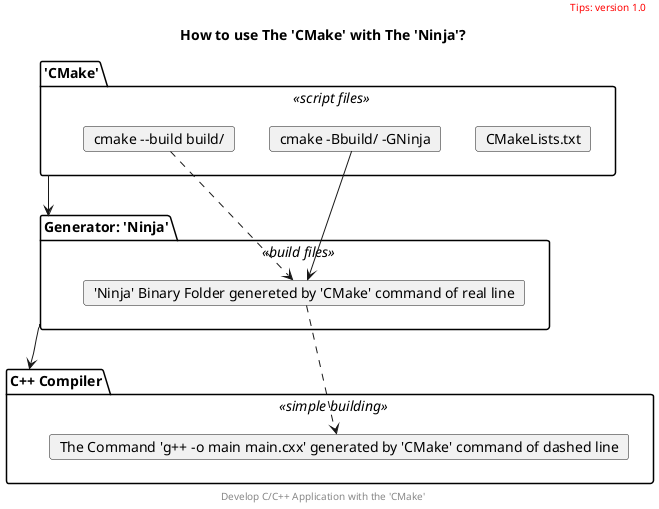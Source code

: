 @startuml
top to bottom direction
package "'CMake'" <<script files>> as cmake{
    card "CMakeLists.txt"

    card "cmake -Bbuild/ -GNinja" as sub1
    card "cmake --build build/" as sub2
}

package "Generator: 'Ninja'" <<build files>> as ninja {
    card "'Ninja' Binary Folder genereted by 'CMake' command of real line" as leaf1
}

cmake --> ninja

sub1 --> leaf1
sub2 ..> leaf1

package "C++ Compiler" <<simple building>> as cxx {
    card "The Command 'g++ -o main main.cxx' generated by 'CMake' command of dashed line" as compiler
}

ninja --> cxx
leaf1 ..> compiler



title
    How to use The 'CMake' with The 'Ninja'?
end title

header
<font color=red>Tips: version 1.0</font>
endheader

center footer Develop C/C++ Application with the 'CMake'

@enduml